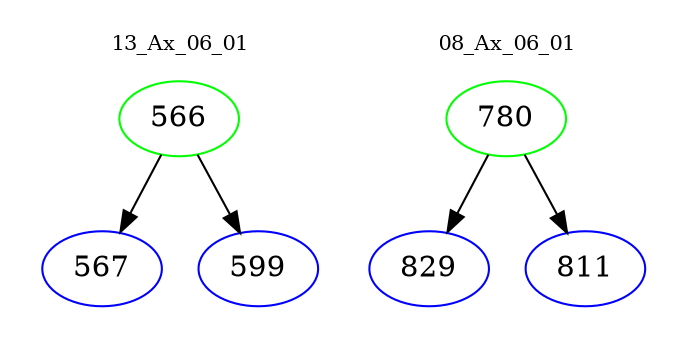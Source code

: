 digraph{
subgraph cluster_0 {
color = white
label = "13_Ax_06_01";
fontsize=10;
T0_566 [label="566", color="green"]
T0_566 -> T0_567 [color="black"]
T0_567 [label="567", color="blue"]
T0_566 -> T0_599 [color="black"]
T0_599 [label="599", color="blue"]
}
subgraph cluster_1 {
color = white
label = "08_Ax_06_01";
fontsize=10;
T1_780 [label="780", color="green"]
T1_780 -> T1_829 [color="black"]
T1_829 [label="829", color="blue"]
T1_780 -> T1_811 [color="black"]
T1_811 [label="811", color="blue"]
}
}
